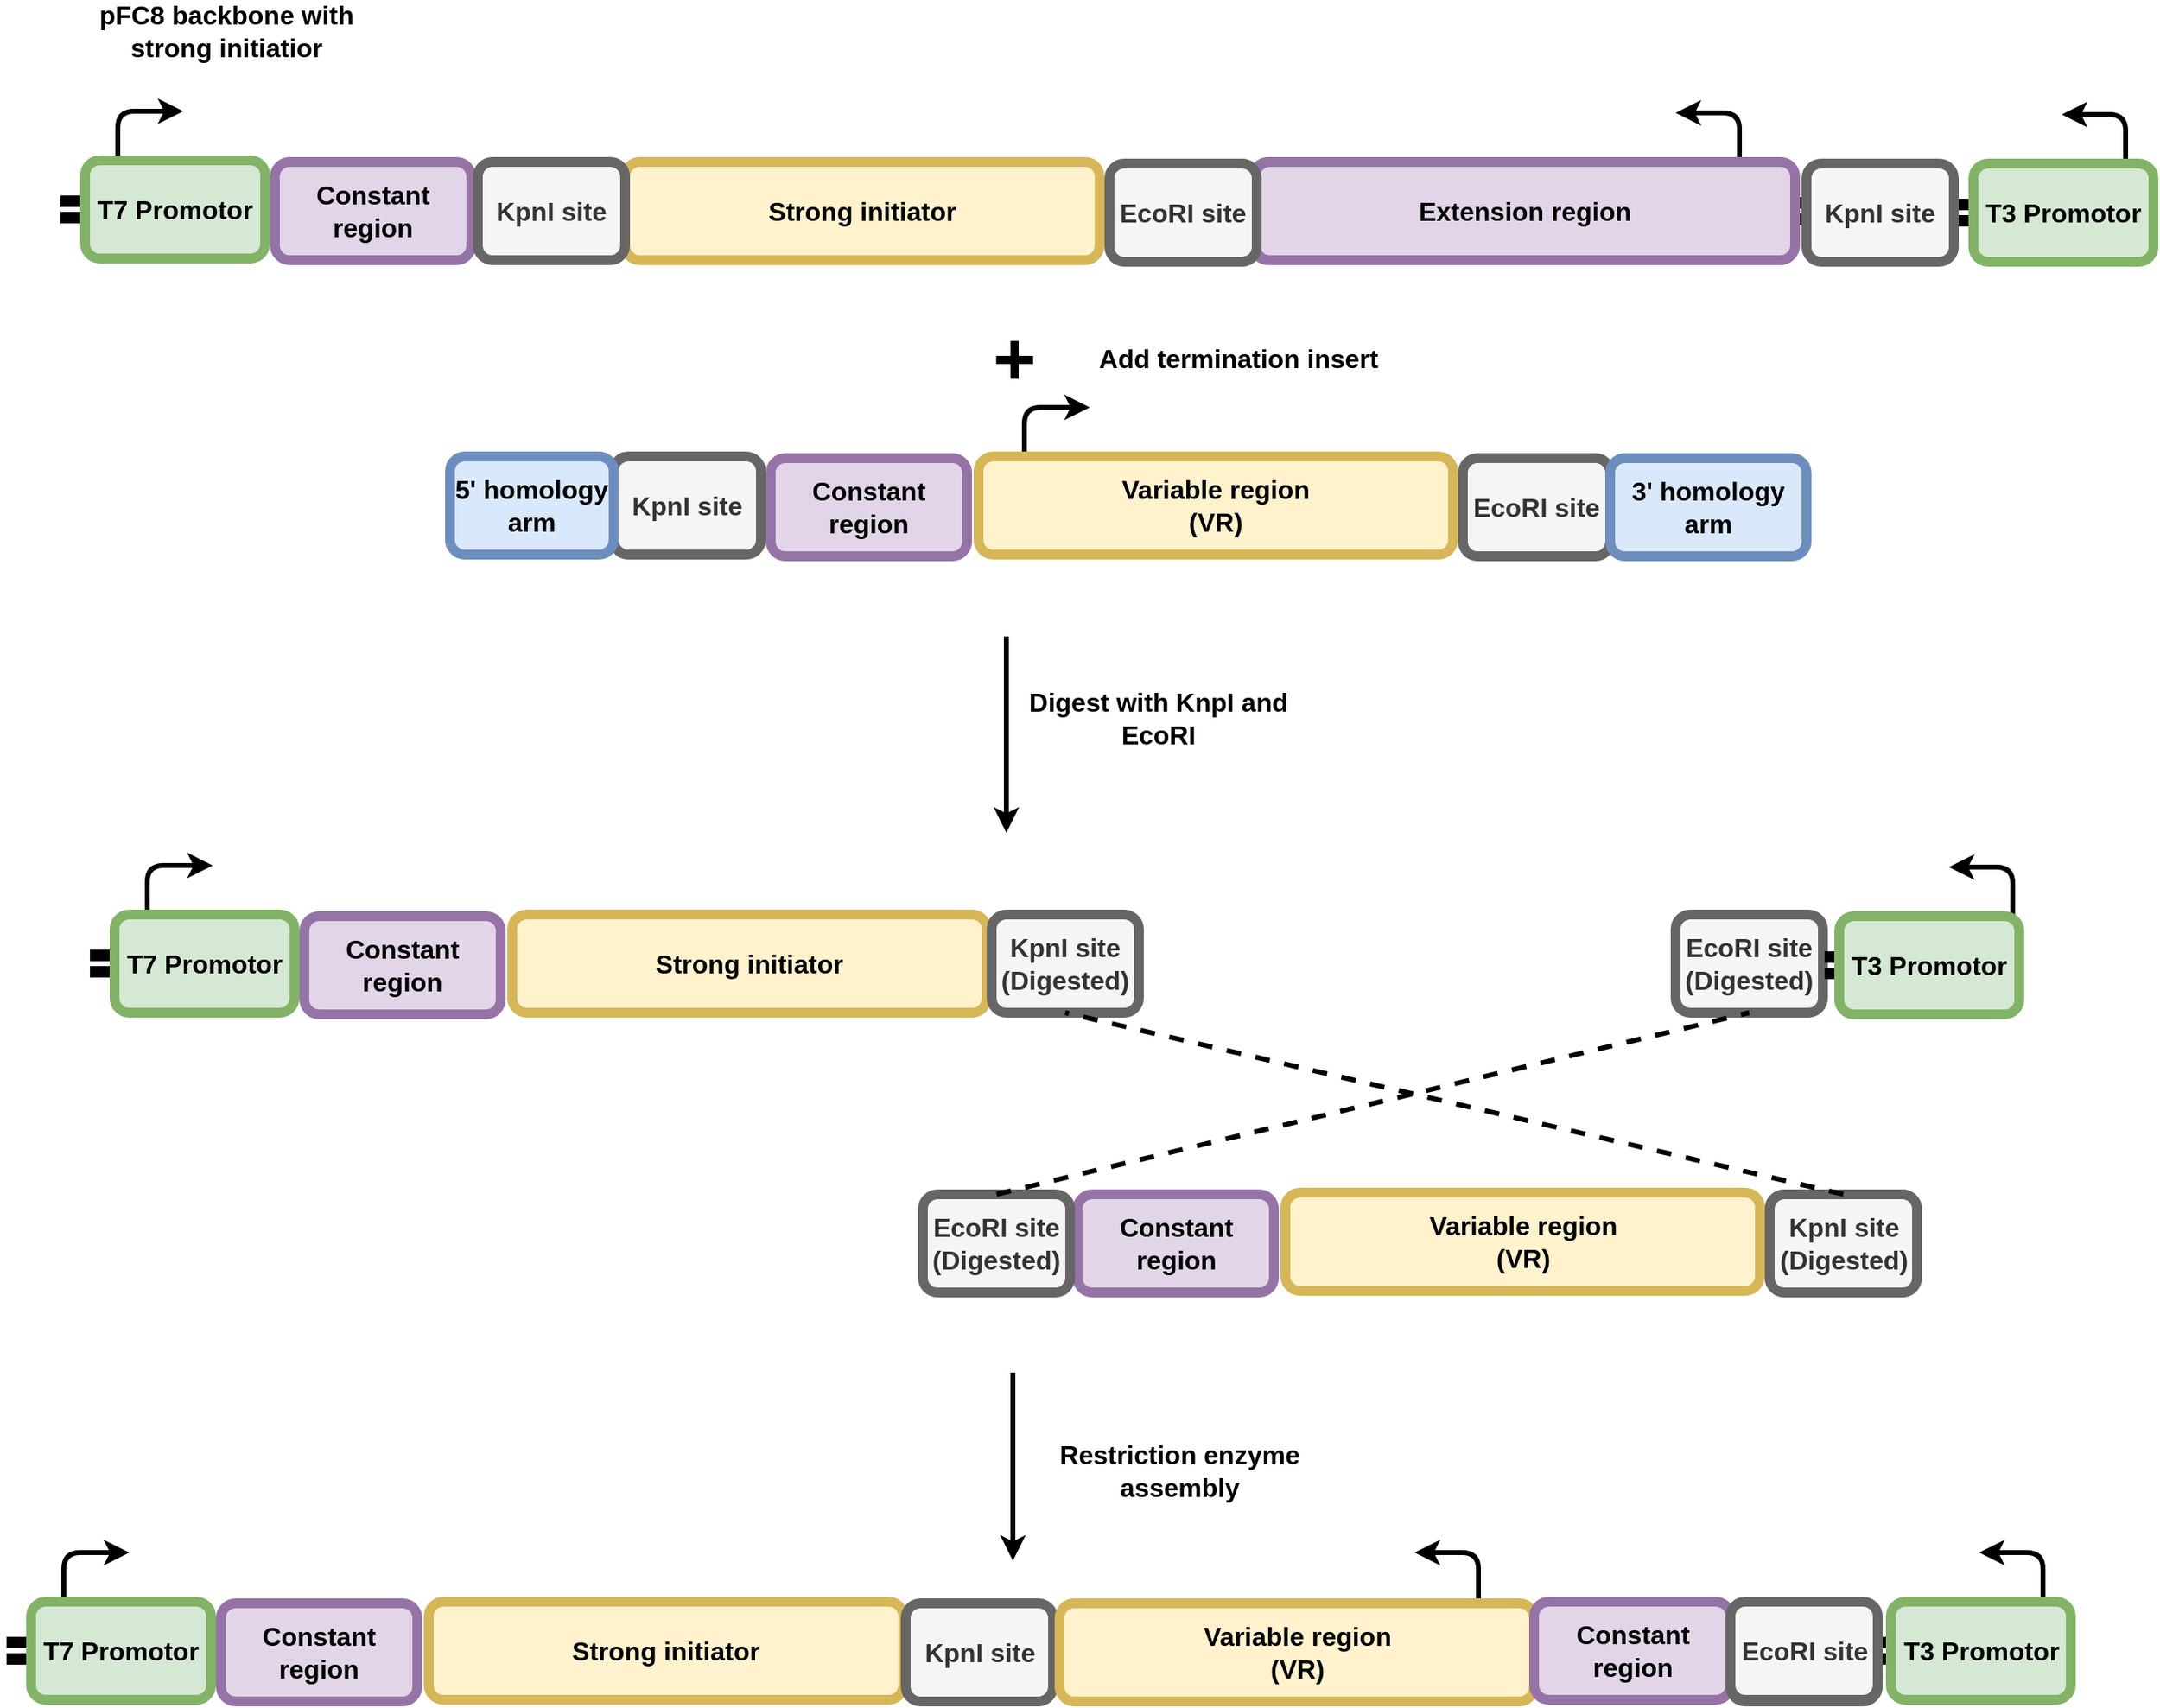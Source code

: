 <mxfile version="14.6.13" type="device"><diagram id="rqG2H4vEE6brF2aqTZNh" name="Page-1"><mxGraphModel dx="2974" dy="1333" grid="1" gridSize="10" guides="1" tooltips="1" connect="1" arrows="1" fold="1" page="1" pageScale="1" pageWidth="850" pageHeight="1100" math="0" shadow="0"><root><mxCell id="0"/><mxCell id="1" parent="0"/><mxCell id="F5lpfxZsQFntLXJPBRhq-244" value="" style="endArrow=classic;html=1;strokeWidth=3;fontSize=16;exitX=0.9;exitY=-0.017;exitDx=0;exitDy=0;exitPerimeter=0;fontStyle=1" edge="1" parent="1"><mxGeometry width="50" height="50" relative="1" as="geometry"><mxPoint x="259.5" y="1748.98" as="sourcePoint"/><mxPoint x="220.5" y="1720" as="targetPoint"/><Array as="points"><mxPoint x="259.5" y="1720"/></Array></mxGeometry></mxCell><mxCell id="F5lpfxZsQFntLXJPBRhq-235" value="" style="endArrow=classic;html=1;strokeWidth=3;fontSize=16;fontStyle=1" edge="1" parent="1"><mxGeometry width="50" height="50" relative="1" as="geometry"><mxPoint x="-18" y="1050" as="sourcePoint"/><mxPoint x="22" y="1020" as="targetPoint"/><Array as="points"><mxPoint x="-18" y="1020"/></Array></mxGeometry></mxCell><mxCell id="F5lpfxZsQFntLXJPBRhq-137" value="" style="shape=link;html=1;fontSize=16;strokeWidth=7;startArrow=none;fontStyle=1" edge="1" parent="1" source="F5lpfxZsQFntLXJPBRhq-138"><mxGeometry width="100" relative="1" as="geometry"><mxPoint x="-98" y="900" as="sourcePoint"/><mxPoint x="482" y="900" as="targetPoint"/></mxGeometry></mxCell><mxCell id="F5lpfxZsQFntLXJPBRhq-138" value="Extension region" style="rounded=1;whiteSpace=wrap;html=1;strokeWidth=6;rotation=0;fillColor=#e1d5e7;strokeColor=#9673a6;fontStyle=1;fontSize=16;" vertex="1" parent="1"><mxGeometry x="122" y="870" width="330" height="60" as="geometry"/></mxCell><mxCell id="F5lpfxZsQFntLXJPBRhq-139" value="" style="shape=link;html=1;fontSize=16;strokeWidth=7;startArrow=none;endArrow=none;fontStyle=1" edge="1" parent="1" target="F5lpfxZsQFntLXJPBRhq-138"><mxGeometry width="100" relative="1" as="geometry"><mxPoint x="110" y="900" as="sourcePoint"/><mxPoint x="482" y="900" as="targetPoint"/></mxGeometry></mxCell><mxCell id="F5lpfxZsQFntLXJPBRhq-141" value="" style="endArrow=classic;html=1;strokeWidth=3;fontSize=16;exitX=0.9;exitY=-0.017;exitDx=0;exitDy=0;exitPerimeter=0;fontStyle=1" edge="1" parent="1" source="F5lpfxZsQFntLXJPBRhq-138"><mxGeometry width="50" height="50" relative="1" as="geometry"><mxPoint x="-53" y="880" as="sourcePoint"/><mxPoint x="380" y="840" as="targetPoint"/><Array as="points"><mxPoint x="419" y="840"/></Array></mxGeometry></mxCell><mxCell id="F5lpfxZsQFntLXJPBRhq-93" value="Extension region" style="rounded=1;whiteSpace=wrap;html=1;strokeWidth=6;rotation=0;fillColor=#e1d5e7;strokeColor=#9673a6;fontStyle=1;fontSize=16;" vertex="1" parent="1"><mxGeometry x="123" y="870" width="330" height="60" as="geometry"/></mxCell><mxCell id="F5lpfxZsQFntLXJPBRhq-94" value="" style="shape=link;html=1;fontSize=16;strokeWidth=7;startArrow=none;endArrow=none;fontStyle=1" edge="1" parent="1" target="F5lpfxZsQFntLXJPBRhq-93"><mxGeometry width="100" relative="1" as="geometry"><mxPoint x="103" y="900" as="sourcePoint"/><mxPoint x="483" y="900" as="targetPoint"/></mxGeometry></mxCell><mxCell id="F5lpfxZsQFntLXJPBRhq-90" value="" style="endArrow=classic;html=1;strokeWidth=3;fontSize=16;fontStyle=1" edge="1" parent="1"><mxGeometry width="50" height="50" relative="1" as="geometry"><mxPoint x="-572" y="869" as="sourcePoint"/><mxPoint x="-532" y="839" as="targetPoint"/><Array as="points"><mxPoint x="-572" y="839"/></Array></mxGeometry></mxCell><mxCell id="F5lpfxZsQFntLXJPBRhq-91" value="" style="shape=link;html=1;fontSize=16;strokeWidth=7;endArrow=none;fontStyle=1" edge="1" parent="1"><mxGeometry width="100" relative="1" as="geometry"><mxPoint x="-607" y="899" as="sourcePoint"/><mxPoint x="-467" y="899" as="targetPoint"/></mxGeometry></mxCell><mxCell id="F5lpfxZsQFntLXJPBRhq-92" value="T7 Promotor" style="rounded=1;whiteSpace=wrap;html=1;strokeWidth=6;rotation=0;fillColor=#d5e8d4;strokeColor=#82b366;fontStyle=1;fontSize=16;" vertex="1" parent="1"><mxGeometry x="-592" y="869" width="110" height="60" as="geometry"/></mxCell><mxCell id="F5lpfxZsQFntLXJPBRhq-84" value="&lt;div style=&quot;font-size: 16px&quot;&gt;Strong initiator&lt;/div&gt;" style="rounded=1;whiteSpace=wrap;html=1;fillColor=#fff2cc;strokeColor=#d6b656;fontStyle=1;fontSize=16;strokeWidth=6;" vertex="1" parent="1"><mxGeometry x="-262" y="870" width="290" height="60" as="geometry"/></mxCell><mxCell id="F5lpfxZsQFntLXJPBRhq-86" value="EcoRI site" style="rounded=1;whiteSpace=wrap;html=1;fillColor=#f5f5f5;strokeColor=#666666;fontStyle=1;fontSize=16;fontColor=#333333;strokeWidth=6;" vertex="1" parent="1"><mxGeometry x="34" y="871" width="90" height="60" as="geometry"/></mxCell><mxCell id="F5lpfxZsQFntLXJPBRhq-88" value="Constant region" style="rounded=1;whiteSpace=wrap;html=1;fillColor=#e1d5e7;strokeColor=#9673a6;fontStyle=1;fontSize=16;strokeWidth=6;" vertex="1" parent="1"><mxGeometry x="-476" y="870" width="120" height="60" as="geometry"/></mxCell><mxCell id="F5lpfxZsQFntLXJPBRhq-122" value="" style="endArrow=classic;html=1;fontSize=16;strokeWidth=3;fontStyle=1" edge="1" parent="1"><mxGeometry width="50" height="50" relative="1" as="geometry"><mxPoint x="-25" y="1610" as="sourcePoint"/><mxPoint x="-25" y="1725" as="targetPoint"/></mxGeometry></mxCell><mxCell id="F5lpfxZsQFntLXJPBRhq-123" value="&lt;span&gt;Restriction enzyme assembly&lt;/span&gt;" style="text;html=1;strokeColor=none;fillColor=none;align=center;verticalAlign=middle;whiteSpace=wrap;rounded=0;fontSize=16;fontStyle=1" vertex="1" parent="1"><mxGeometry x="-18" y="1660" width="190" height="20" as="geometry"/></mxCell><mxCell id="F5lpfxZsQFntLXJPBRhq-155" value="" style="shape=link;html=1;fontSize=16;strokeWidth=7;startArrow=none;fontStyle=1" edge="1" parent="1"><mxGeometry width="100" relative="1" as="geometry"><mxPoint x="540" y="901" as="sourcePoint"/><mxPoint x="570" y="901" as="targetPoint"/></mxGeometry></mxCell><mxCell id="F5lpfxZsQFntLXJPBRhq-156" value="KpnI site" style="rounded=1;whiteSpace=wrap;html=1;fillColor=#f5f5f5;strokeColor=#666666;fontStyle=1;fontSize=16;fontColor=#333333;strokeWidth=6;" vertex="1" parent="1"><mxGeometry x="460" y="871" width="90" height="60" as="geometry"/></mxCell><mxCell id="F5lpfxZsQFntLXJPBRhq-157" value="" style="endArrow=classic;html=1;strokeWidth=3;fontSize=16;exitX=0.9;exitY=-0.017;exitDx=0;exitDy=0;exitPerimeter=0;fontStyle=1" edge="1" parent="1"><mxGeometry width="50" height="50" relative="1" as="geometry"><mxPoint x="655" y="869.98" as="sourcePoint"/><mxPoint x="616" y="841" as="targetPoint"/><Array as="points"><mxPoint x="655" y="841"/></Array></mxGeometry></mxCell><mxCell id="F5lpfxZsQFntLXJPBRhq-158" value="T3 Promotor" style="rounded=1;whiteSpace=wrap;html=1;strokeWidth=6;rotation=0;fillColor=#d5e8d4;strokeColor=#82b366;fontStyle=1;fontSize=16;" vertex="1" parent="1"><mxGeometry x="562" y="871" width="110" height="60" as="geometry"/></mxCell><mxCell id="F5lpfxZsQFntLXJPBRhq-165" value="" style="endArrow=classic;html=1;strokeWidth=3;fontSize=16;fontStyle=1" edge="1" parent="1"><mxGeometry width="50" height="50" relative="1" as="geometry"><mxPoint x="-605" y="1750" as="sourcePoint"/><mxPoint x="-565" y="1720" as="targetPoint"/><Array as="points"><mxPoint x="-605" y="1720"/></Array></mxGeometry></mxCell><mxCell id="F5lpfxZsQFntLXJPBRhq-166" value="" style="shape=link;html=1;fontSize=16;strokeWidth=7;endArrow=none;fontStyle=1" edge="1" parent="1"><mxGeometry width="100" relative="1" as="geometry"><mxPoint x="-640" y="1780" as="sourcePoint"/><mxPoint x="-500" y="1780" as="targetPoint"/></mxGeometry></mxCell><mxCell id="F5lpfxZsQFntLXJPBRhq-167" value="T7 Promotor" style="rounded=1;whiteSpace=wrap;html=1;strokeWidth=6;rotation=0;fillColor=#d5e8d4;strokeColor=#82b366;fontStyle=1;fontSize=16;" vertex="1" parent="1"><mxGeometry x="-625" y="1750" width="110" height="60" as="geometry"/></mxCell><mxCell id="F5lpfxZsQFntLXJPBRhq-168" value="&lt;div style=&quot;font-size: 16px&quot;&gt;Strong initiator&lt;/div&gt;" style="rounded=1;whiteSpace=wrap;html=1;fillColor=#fff2cc;strokeColor=#d6b656;fontStyle=1;fontSize=16;strokeWidth=6;" vertex="1" parent="1"><mxGeometry x="-382" y="1750" width="290" height="60" as="geometry"/></mxCell><mxCell id="F5lpfxZsQFntLXJPBRhq-170" value="Constant region" style="rounded=1;whiteSpace=wrap;html=1;fillColor=#e1d5e7;strokeColor=#9673a6;fontStyle=1;fontSize=16;strokeWidth=6;" vertex="1" parent="1"><mxGeometry x="-509" y="1751" width="120" height="60" as="geometry"/></mxCell><mxCell id="F5lpfxZsQFntLXJPBRhq-171" value="" style="shape=link;html=1;fontSize=16;strokeWidth=7;startArrow=none;fontStyle=1" edge="1" parent="1"><mxGeometry width="100" relative="1" as="geometry"><mxPoint x="489.5" y="1780" as="sourcePoint"/><mxPoint x="519.5" y="1780" as="targetPoint"/></mxGeometry></mxCell><mxCell id="F5lpfxZsQFntLXJPBRhq-173" value="" style="endArrow=classic;html=1;strokeWidth=3;fontSize=16;exitX=0.9;exitY=-0.017;exitDx=0;exitDy=0;exitPerimeter=0;fontStyle=1" edge="1" parent="1"><mxGeometry width="50" height="50" relative="1" as="geometry"><mxPoint x="604.5" y="1748.98" as="sourcePoint"/><mxPoint x="565.5" y="1720" as="targetPoint"/><Array as="points"><mxPoint x="604.5" y="1720"/></Array></mxGeometry></mxCell><mxCell id="F5lpfxZsQFntLXJPBRhq-174" value="T3 Promotor" style="rounded=1;whiteSpace=wrap;html=1;strokeWidth=6;rotation=0;fillColor=#d5e8d4;strokeColor=#82b366;fontStyle=1;fontSize=16;" vertex="1" parent="1"><mxGeometry x="511.5" y="1750" width="110" height="60" as="geometry"/></mxCell><mxCell id="F5lpfxZsQFntLXJPBRhq-177" value="" style="shape=link;html=1;fontSize=16;strokeWidth=7;startArrow=none;endArrow=none;fontStyle=1" edge="1" parent="1"><mxGeometry width="100" relative="1" as="geometry"><mxPoint x="319" y="1080" as="sourcePoint"/><mxPoint x="339" y="1080" as="targetPoint"/></mxGeometry></mxCell><mxCell id="F5lpfxZsQFntLXJPBRhq-179" value="&lt;div style=&quot;font-size: 16px;&quot;&gt;&lt;span style=&quot;font-size: 16px;&quot;&gt;Variable region&lt;/span&gt;&lt;/div&gt;&lt;div style=&quot;font-size: 16px;&quot;&gt;&lt;span style=&quot;font-size: 16px;&quot;&gt;(VR)&lt;br style=&quot;font-size: 16px;&quot;&gt;&lt;/span&gt;&lt;/div&gt;" style="rounded=1;whiteSpace=wrap;html=1;fillColor=#fff2cc;strokeColor=#d6b656;fontStyle=1;fontSize=16;strokeWidth=6;" vertex="1" parent="1"><mxGeometry x="-46" y="1050" width="290" height="60" as="geometry"/></mxCell><mxCell id="F5lpfxZsQFntLXJPBRhq-180" value="&lt;span style=&quot;font-size: 16px;&quot;&gt;KpnI&lt;/span&gt; site" style="rounded=1;whiteSpace=wrap;html=1;fillColor=#f5f5f5;strokeColor=#666666;fontStyle=1;fontSize=16;fontColor=#333333;strokeWidth=6;" vertex="1" parent="1"><mxGeometry x="-269" y="1050" width="90" height="60" as="geometry"/></mxCell><mxCell id="F5lpfxZsQFntLXJPBRhq-181" value="EcoRI site" style="rounded=1;whiteSpace=wrap;html=1;fillColor=#f5f5f5;strokeColor=#666666;fontStyle=1;fontSize=16;fontColor=#333333;strokeWidth=6;" vertex="1" parent="1"><mxGeometry x="250" y="1051" width="90" height="60" as="geometry"/></mxCell><mxCell id="F5lpfxZsQFntLXJPBRhq-182" value="Constant region" style="rounded=1;whiteSpace=wrap;html=1;fillColor=#e1d5e7;strokeColor=#9673a6;fontStyle=1;fontSize=16;strokeWidth=6;" vertex="1" parent="1"><mxGeometry x="-173" y="1051" width="120" height="60" as="geometry"/></mxCell><mxCell id="F5lpfxZsQFntLXJPBRhq-198" value="&lt;span&gt;&lt;font style=&quot;font-size: 45px&quot;&gt;+&lt;/font&gt;&lt;/span&gt;" style="text;html=1;strokeColor=none;fillColor=none;align=center;verticalAlign=middle;whiteSpace=wrap;rounded=0;fontSize=16;fontStyle=1" vertex="1" parent="1"><mxGeometry x="-44" y="980" width="40" height="20" as="geometry"/></mxCell><mxCell id="F5lpfxZsQFntLXJPBRhq-199" value="&lt;span&gt;Add termination insert&lt;/span&gt;" style="text;html=1;strokeColor=none;fillColor=none;align=center;verticalAlign=middle;whiteSpace=wrap;rounded=0;fontSize=16;fontStyle=1" vertex="1" parent="1"><mxGeometry x="16" y="980" width="194" height="20" as="geometry"/></mxCell><mxCell id="F5lpfxZsQFntLXJPBRhq-200" value="5' homology arm" style="rounded=1;whiteSpace=wrap;html=1;fillColor=#dae8fc;strokeColor=#6c8ebf;fontStyle=1;fontSize=16;strokeWidth=6;" vertex="1" parent="1"><mxGeometry x="-369" y="1050" width="100" height="60" as="geometry"/></mxCell><mxCell id="F5lpfxZsQFntLXJPBRhq-201" value="3' homology arm" style="rounded=1;whiteSpace=wrap;html=1;fillColor=#dae8fc;strokeColor=#6c8ebf;fontStyle=1;fontSize=16;strokeWidth=6;" vertex="1" parent="1"><mxGeometry x="340" y="1051" width="120" height="60" as="geometry"/></mxCell><mxCell id="F5lpfxZsQFntLXJPBRhq-202" value="" style="endArrow=classic;html=1;fontSize=16;strokeWidth=3;fontStyle=1" edge="1" parent="1"><mxGeometry width="50" height="50" relative="1" as="geometry"><mxPoint x="-29" y="1160" as="sourcePoint"/><mxPoint x="-29" y="1280" as="targetPoint"/></mxGeometry></mxCell><mxCell id="F5lpfxZsQFntLXJPBRhq-203" value="&lt;span&gt;Digest with KnpI and EcoRI&lt;/span&gt;" style="text;html=1;strokeColor=none;fillColor=none;align=center;verticalAlign=middle;whiteSpace=wrap;rounded=0;fontSize=16;fontStyle=1" vertex="1" parent="1"><mxGeometry x="-20" y="1200" width="168" height="20" as="geometry"/></mxCell><mxCell id="F5lpfxZsQFntLXJPBRhq-204" value="&lt;span&gt;pFC8 backbone with strong initiatior&lt;/span&gt;" style="text;html=1;strokeColor=none;fillColor=none;align=center;verticalAlign=middle;whiteSpace=wrap;rounded=0;fontSize=16;fontStyle=1" vertex="1" parent="1"><mxGeometry x="-592" y="780" width="173" height="20" as="geometry"/></mxCell><mxCell id="F5lpfxZsQFntLXJPBRhq-206" value="" style="shape=link;html=1;fontSize=16;strokeWidth=7;startArrow=none;fontStyle=1" edge="1" parent="1"><mxGeometry width="100" relative="1" as="geometry"><mxPoint x="383" y="1360" as="sourcePoint"/><mxPoint x="413" y="1360" as="targetPoint"/></mxGeometry></mxCell><mxCell id="F5lpfxZsQFntLXJPBRhq-208" value="" style="shape=link;html=1;fontSize=16;strokeWidth=7;startArrow=none;endArrow=none;fontStyle=1" edge="1" parent="1"><mxGeometry width="100" relative="1" as="geometry"><mxPoint x="41" y="1360" as="sourcePoint"/><mxPoint x="53" y="1360" as="targetPoint"/></mxGeometry></mxCell><mxCell id="F5lpfxZsQFntLXJPBRhq-211" value="" style="shape=link;html=1;fontSize=16;strokeWidth=7;startArrow=none;endArrow=none;fontStyle=1" edge="1" parent="1"><mxGeometry width="100" relative="1" as="geometry"><mxPoint x="34" y="1360" as="sourcePoint"/><mxPoint x="54" y="1360" as="targetPoint"/></mxGeometry></mxCell><mxCell id="F5lpfxZsQFntLXJPBRhq-212" value="" style="endArrow=classic;html=1;strokeWidth=3;fontSize=16;fontStyle=1" edge="1" parent="1"><mxGeometry width="50" height="50" relative="1" as="geometry"><mxPoint x="-554" y="1330" as="sourcePoint"/><mxPoint x="-514" y="1300" as="targetPoint"/><Array as="points"><mxPoint x="-554" y="1300"/></Array></mxGeometry></mxCell><mxCell id="F5lpfxZsQFntLXJPBRhq-213" value="" style="shape=link;html=1;fontSize=16;strokeWidth=7;endArrow=none;fontStyle=1" edge="1" parent="1"><mxGeometry width="100" relative="1" as="geometry"><mxPoint x="-589" y="1360" as="sourcePoint"/><mxPoint x="-449" y="1360" as="targetPoint"/></mxGeometry></mxCell><mxCell id="F5lpfxZsQFntLXJPBRhq-214" value="T7 Promotor" style="rounded=1;whiteSpace=wrap;html=1;strokeWidth=6;rotation=0;fillColor=#d5e8d4;strokeColor=#82b366;fontStyle=1;fontSize=16;" vertex="1" parent="1"><mxGeometry x="-574" y="1330" width="110" height="60" as="geometry"/></mxCell><mxCell id="F5lpfxZsQFntLXJPBRhq-215" value="&lt;div style=&quot;font-size: 16px&quot;&gt;Strong initiator&lt;/div&gt;" style="rounded=1;whiteSpace=wrap;html=1;fillColor=#fff2cc;strokeColor=#d6b656;fontStyle=1;fontSize=16;strokeWidth=6;" vertex="1" parent="1"><mxGeometry x="-331" y="1330" width="290" height="60" as="geometry"/></mxCell><mxCell id="F5lpfxZsQFntLXJPBRhq-216" value="EcoRI site&lt;br&gt;(Digested)" style="rounded=1;whiteSpace=wrap;html=1;fillColor=#f5f5f5;strokeColor=#666666;fontStyle=1;fontSize=16;fontColor=#333333;strokeWidth=6;" vertex="1" parent="1"><mxGeometry x="380" y="1330" width="90" height="60" as="geometry"/></mxCell><mxCell id="F5lpfxZsQFntLXJPBRhq-217" value="Constant region" style="rounded=1;whiteSpace=wrap;html=1;fillColor=#e1d5e7;strokeColor=#9673a6;fontStyle=1;fontSize=16;strokeWidth=6;" vertex="1" parent="1"><mxGeometry x="-458" y="1331" width="120" height="60" as="geometry"/></mxCell><mxCell id="F5lpfxZsQFntLXJPBRhq-218" value="" style="shape=link;html=1;fontSize=16;strokeWidth=7;startArrow=none;fontStyle=1" edge="1" parent="1"><mxGeometry width="100" relative="1" as="geometry"><mxPoint x="471" y="1361" as="sourcePoint"/><mxPoint x="501" y="1361" as="targetPoint"/></mxGeometry></mxCell><mxCell id="F5lpfxZsQFntLXJPBRhq-219" value="KpnI site&lt;br&gt;(Digested)" style="rounded=1;whiteSpace=wrap;html=1;fillColor=#f5f5f5;strokeColor=#666666;fontStyle=1;fontSize=16;fontColor=#333333;strokeWidth=6;" vertex="1" parent="1"><mxGeometry x="-38" y="1330" width="90" height="60" as="geometry"/></mxCell><mxCell id="F5lpfxZsQFntLXJPBRhq-220" value="" style="endArrow=classic;html=1;strokeWidth=3;fontSize=16;exitX=0.9;exitY=-0.017;exitDx=0;exitDy=0;exitPerimeter=0;fontStyle=1" edge="1" parent="1"><mxGeometry width="50" height="50" relative="1" as="geometry"><mxPoint x="586" y="1329.98" as="sourcePoint"/><mxPoint x="547" y="1301" as="targetPoint"/><Array as="points"><mxPoint x="586" y="1301"/></Array></mxGeometry></mxCell><mxCell id="F5lpfxZsQFntLXJPBRhq-221" value="T3 Promotor" style="rounded=1;whiteSpace=wrap;html=1;strokeWidth=6;rotation=0;fillColor=#d5e8d4;strokeColor=#82b366;fontStyle=1;fontSize=16;" vertex="1" parent="1"><mxGeometry x="480" y="1331" width="110" height="60" as="geometry"/></mxCell><mxCell id="F5lpfxZsQFntLXJPBRhq-222" value="&lt;div style=&quot;font-size: 16px;&quot;&gt;&lt;span style=&quot;font-size: 16px;&quot;&gt;Variable region&lt;/span&gt;&lt;/div&gt;&lt;div style=&quot;font-size: 16px;&quot;&gt;&lt;span style=&quot;font-size: 16px;&quot;&gt;(VR)&lt;br style=&quot;font-size: 16px;&quot;&gt;&lt;/span&gt;&lt;/div&gt;" style="rounded=1;whiteSpace=wrap;html=1;fillColor=#fff2cc;strokeColor=#d6b656;fontStyle=1;fontSize=16;strokeWidth=6;" vertex="1" parent="1"><mxGeometry x="141.5" y="1500" width="290" height="60" as="geometry"/></mxCell><mxCell id="F5lpfxZsQFntLXJPBRhq-224" value="EcoRI site" style="rounded=1;whiteSpace=wrap;html=1;fillColor=#f5f5f5;strokeColor=#666666;fontStyle=1;fontSize=16;fontColor=#333333;strokeWidth=6;" vertex="1" parent="1"><mxGeometry x="437.5" y="1501" width="90" height="60" as="geometry"/></mxCell><mxCell id="F5lpfxZsQFntLXJPBRhq-225" value="Constant region" style="rounded=1;whiteSpace=wrap;html=1;fillColor=#e1d5e7;strokeColor=#9673a6;fontStyle=1;fontSize=16;strokeWidth=6;" vertex="1" parent="1"><mxGeometry x="14.5" y="1501" width="120" height="60" as="geometry"/></mxCell><mxCell id="F5lpfxZsQFntLXJPBRhq-226" value="EcoRI site&lt;br&gt;(Digested)" style="rounded=1;whiteSpace=wrap;html=1;fillColor=#f5f5f5;strokeColor=#666666;fontStyle=1;fontSize=16;fontColor=#333333;strokeWidth=6;" vertex="1" parent="1"><mxGeometry x="-80" y="1501" width="90" height="60" as="geometry"/></mxCell><mxCell id="F5lpfxZsQFntLXJPBRhq-227" value="KpnI site&lt;br&gt;(Digested)" style="rounded=1;whiteSpace=wrap;html=1;fillColor=#f5f5f5;strokeColor=#666666;fontStyle=1;fontSize=16;fontColor=#333333;strokeWidth=6;" vertex="1" parent="1"><mxGeometry x="437.5" y="1501" width="90" height="60" as="geometry"/></mxCell><mxCell id="F5lpfxZsQFntLXJPBRhq-229" value="" style="endArrow=none;dashed=1;html=1;fontSize=16;strokeWidth=3;entryX=0.5;entryY=1;entryDx=0;entryDy=0;exitX=0.5;exitY=0;exitDx=0;exitDy=0;fontStyle=1" edge="1" parent="1" source="F5lpfxZsQFntLXJPBRhq-226" target="F5lpfxZsQFntLXJPBRhq-216"><mxGeometry width="50" height="50" relative="1" as="geometry"><mxPoint x="20" y="1500" as="sourcePoint"/><mxPoint x="70" y="1450" as="targetPoint"/></mxGeometry></mxCell><mxCell id="F5lpfxZsQFntLXJPBRhq-230" value="" style="endArrow=none;dashed=1;html=1;fontSize=16;strokeWidth=3;entryX=0.5;entryY=1;entryDx=0;entryDy=0;exitX=0.5;exitY=0;exitDx=0;exitDy=0;fontStyle=1" edge="1" parent="1" source="F5lpfxZsQFntLXJPBRhq-227" target="F5lpfxZsQFntLXJPBRhq-219"><mxGeometry width="50" height="50" relative="1" as="geometry"><mxPoint x="-25" y="1511" as="sourcePoint"/><mxPoint x="435" y="1400" as="targetPoint"/></mxGeometry></mxCell><mxCell id="F5lpfxZsQFntLXJPBRhq-239" value="&lt;span style=&quot;font-size: 16px;&quot;&gt;KpnI&lt;/span&gt; site" style="rounded=1;whiteSpace=wrap;html=1;fillColor=#f5f5f5;strokeColor=#666666;fontStyle=1;fontSize=16;fontColor=#333333;strokeWidth=6;" vertex="1" parent="1"><mxGeometry x="-90.5" y="1751" width="90" height="60" as="geometry"/></mxCell><mxCell id="F5lpfxZsQFntLXJPBRhq-240" value="&lt;div style=&quot;font-size: 16px;&quot;&gt;&lt;span style=&quot;font-size: 16px;&quot;&gt;Variable region&lt;/span&gt;&lt;/div&gt;&lt;div style=&quot;font-size: 16px;&quot;&gt;&lt;span style=&quot;font-size: 16px;&quot;&gt;(VR)&lt;br style=&quot;font-size: 16px;&quot;&gt;&lt;/span&gt;&lt;/div&gt;" style="rounded=1;whiteSpace=wrap;html=1;fillColor=#fff2cc;strokeColor=#d6b656;fontStyle=1;fontSize=16;strokeWidth=6;" vertex="1" parent="1"><mxGeometry x="3.5" y="1751" width="290" height="60" as="geometry"/></mxCell><mxCell id="F5lpfxZsQFntLXJPBRhq-241" value="Constant region" style="rounded=1;whiteSpace=wrap;html=1;fillColor=#e1d5e7;strokeColor=#9673a6;fontStyle=1;fontSize=16;strokeWidth=6;" vertex="1" parent="1"><mxGeometry x="293.5" y="1750" width="120" height="60" as="geometry"/></mxCell><mxCell id="F5lpfxZsQFntLXJPBRhq-242" value="EcoRI site&lt;br&gt;(Digested)" style="rounded=1;whiteSpace=wrap;html=1;fillColor=#f5f5f5;strokeColor=#666666;fontStyle=1;fontSize=16;fontColor=#333333;strokeWidth=6;" vertex="1" parent="1"><mxGeometry x="413.5" y="1751" width="90" height="60" as="geometry"/></mxCell><mxCell id="F5lpfxZsQFntLXJPBRhq-243" value="EcoRI site" style="rounded=1;whiteSpace=wrap;html=1;fillColor=#f5f5f5;strokeColor=#666666;fontStyle=1;fontSize=16;fontColor=#333333;strokeWidth=6;" vertex="1" parent="1"><mxGeometry x="413.5" y="1750" width="90" height="60" as="geometry"/></mxCell><mxCell id="F5lpfxZsQFntLXJPBRhq-248" value="KpnI site" style="rounded=1;whiteSpace=wrap;html=1;fillColor=#f5f5f5;strokeColor=#666666;fontStyle=1;fontSize=16;fontColor=#333333;strokeWidth=6;" vertex="1" parent="1"><mxGeometry x="-352" y="870" width="90" height="60" as="geometry"/></mxCell></root></mxGraphModel></diagram></mxfile>